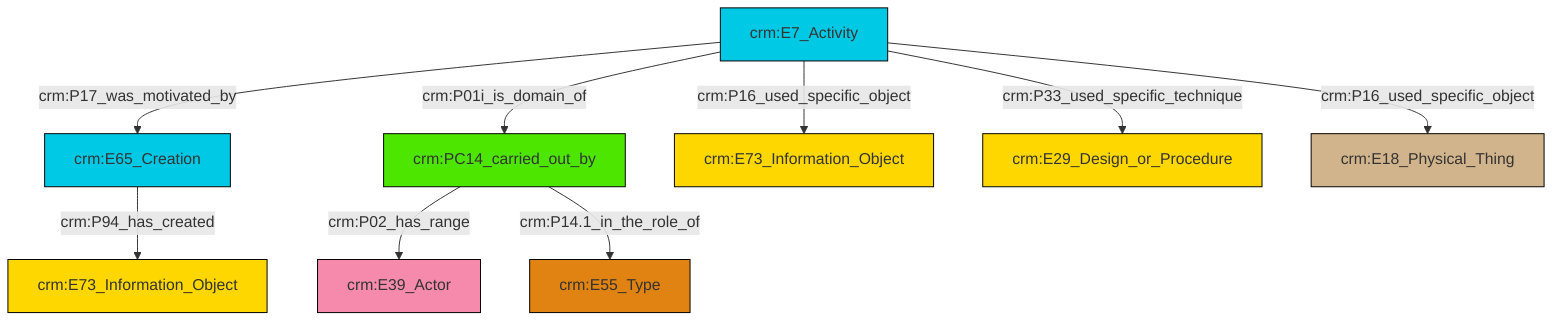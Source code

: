 graph TD
classDef Literal fill:#f2f2f2,stroke:#000000;
classDef CRM_Entity fill:#FFFFFF,stroke:#000000;
classDef Temporal_Entity fill:#00C9E6, stroke:#000000;
classDef Type fill:#E18312, stroke:#000000;
classDef Time-Span fill:#2C9C91, stroke:#000000;
classDef Appellation fill:#FFEB7F, stroke:#000000;
classDef Place fill:#008836, stroke:#000000;
classDef Persistent_Item fill:#B266B2, stroke:#000000;
classDef Conceptual_Object fill:#FFD700, stroke:#000000;
classDef Physical_Thing fill:#D2B48C, stroke:#000000;
classDef Actor fill:#f58aad, stroke:#000000;
classDef PC_Classes fill:#4ce600, stroke:#000000;
classDef Multi fill:#cccccc,stroke:#000000;

0["crm:PC14_carried_out_by"]:::PC_Classes -->|crm:P02_has_range| 1["crm:E39_Actor"]:::Actor
2["crm:E7_Activity"]:::Temporal_Entity -->|crm:P17_was_motivated_by| 3["crm:E65_Creation"]:::Temporal_Entity
0["crm:PC14_carried_out_by"]:::PC_Classes -->|crm:P14.1_in_the_role_of| 4["crm:E55_Type"]:::Type
2["crm:E7_Activity"]:::Temporal_Entity -->|crm:P16_used_specific_object| 5["crm:E73_Information_Object"]:::Conceptual_Object
3["crm:E65_Creation"]:::Temporal_Entity -->|crm:P94_has_created| 7["crm:E73_Information_Object"]:::Conceptual_Object
2["crm:E7_Activity"]:::Temporal_Entity -->|crm:P01i_is_domain_of| 0["crm:PC14_carried_out_by"]:::PC_Classes
2["crm:E7_Activity"]:::Temporal_Entity -->|crm:P16_used_specific_object| 16["crm:E18_Physical_Thing"]:::Physical_Thing
2["crm:E7_Activity"]:::Temporal_Entity -->|crm:P33_used_specific_technique| 11["crm:E29_Design_or_Procedure"]:::Conceptual_Object
